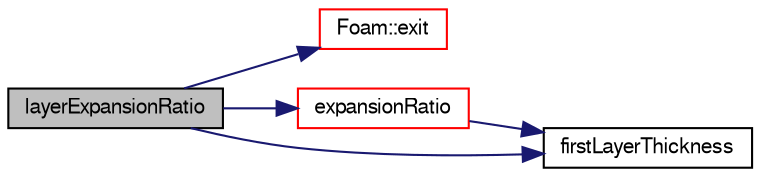 digraph "layerExpansionRatio"
{
  bgcolor="transparent";
  edge [fontname="FreeSans",fontsize="10",labelfontname="FreeSans",labelfontsize="10"];
  node [fontname="FreeSans",fontsize="10",shape=record];
  rankdir="LR";
  Node581 [label="layerExpansionRatio",height=0.2,width=0.4,color="black", fillcolor="grey75", style="filled", fontcolor="black"];
  Node581 -> Node582 [color="midnightblue",fontsize="10",style="solid",fontname="FreeSans"];
  Node582 [label="Foam::exit",height=0.2,width=0.4,color="red",URL="$a21124.html#a06ca7250d8e89caf05243ec094843642"];
  Node581 -> Node629 [color="midnightblue",fontsize="10",style="solid",fontname="FreeSans"];
  Node629 [label="expansionRatio",height=0.2,width=0.4,color="red",URL="$a24630.html#acf17ba8644df8cad8ebd2acd9ea653d4"];
  Node629 -> Node631 [color="midnightblue",fontsize="10",style="solid",fontname="FreeSans"];
  Node631 [label="firstLayerThickness",height=0.2,width=0.4,color="black",URL="$a24630.html#aa56983fc2d89f7b2005602405090fe2e",tooltip="Wanted thickness of the layer nearest to the wall. "];
  Node581 -> Node631 [color="midnightblue",fontsize="10",style="solid",fontname="FreeSans"];
}
